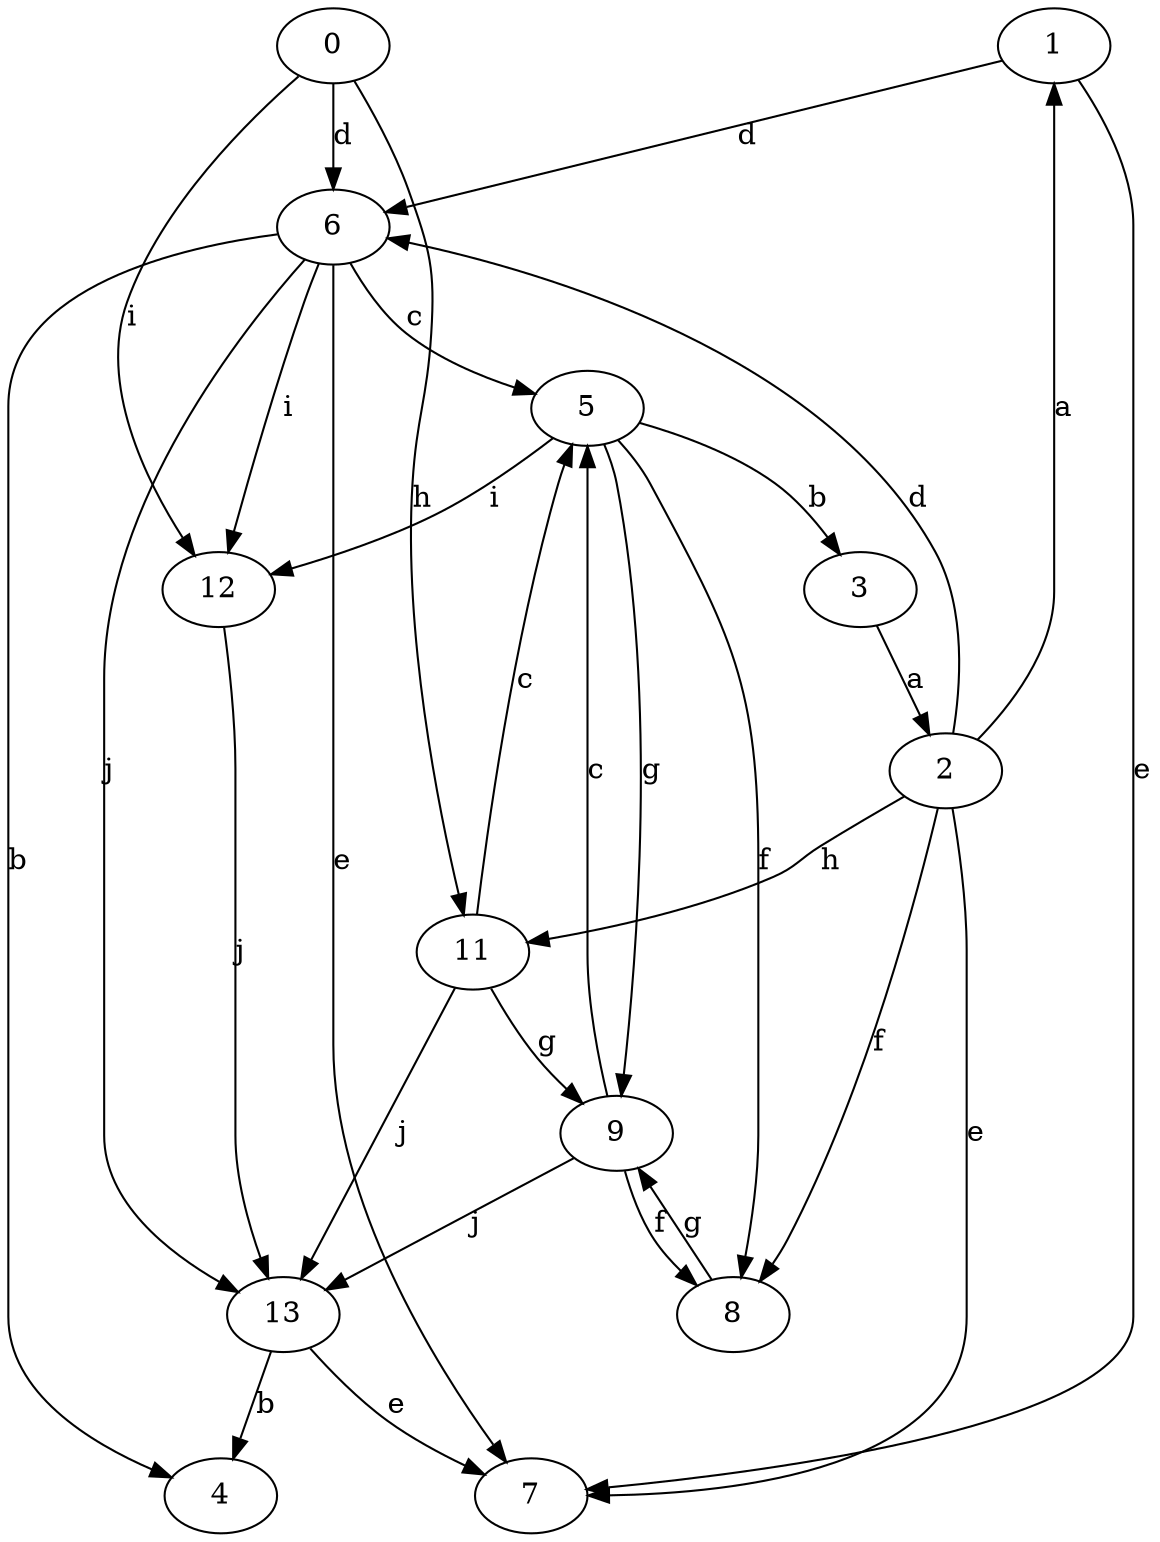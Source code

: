 strict digraph  {
1;
2;
3;
4;
5;
6;
7;
8;
9;
11;
12;
0;
13;
1 -> 6  [label=d];
1 -> 7  [label=e];
2 -> 1  [label=a];
2 -> 6  [label=d];
2 -> 7  [label=e];
2 -> 8  [label=f];
2 -> 11  [label=h];
3 -> 2  [label=a];
5 -> 3  [label=b];
5 -> 8  [label=f];
5 -> 9  [label=g];
5 -> 12  [label=i];
6 -> 4  [label=b];
6 -> 5  [label=c];
6 -> 7  [label=e];
6 -> 12  [label=i];
6 -> 13  [label=j];
8 -> 9  [label=g];
9 -> 5  [label=c];
9 -> 8  [label=f];
9 -> 13  [label=j];
11 -> 5  [label=c];
11 -> 9  [label=g];
11 -> 13  [label=j];
12 -> 13  [label=j];
0 -> 6  [label=d];
0 -> 11  [label=h];
0 -> 12  [label=i];
13 -> 4  [label=b];
13 -> 7  [label=e];
}
